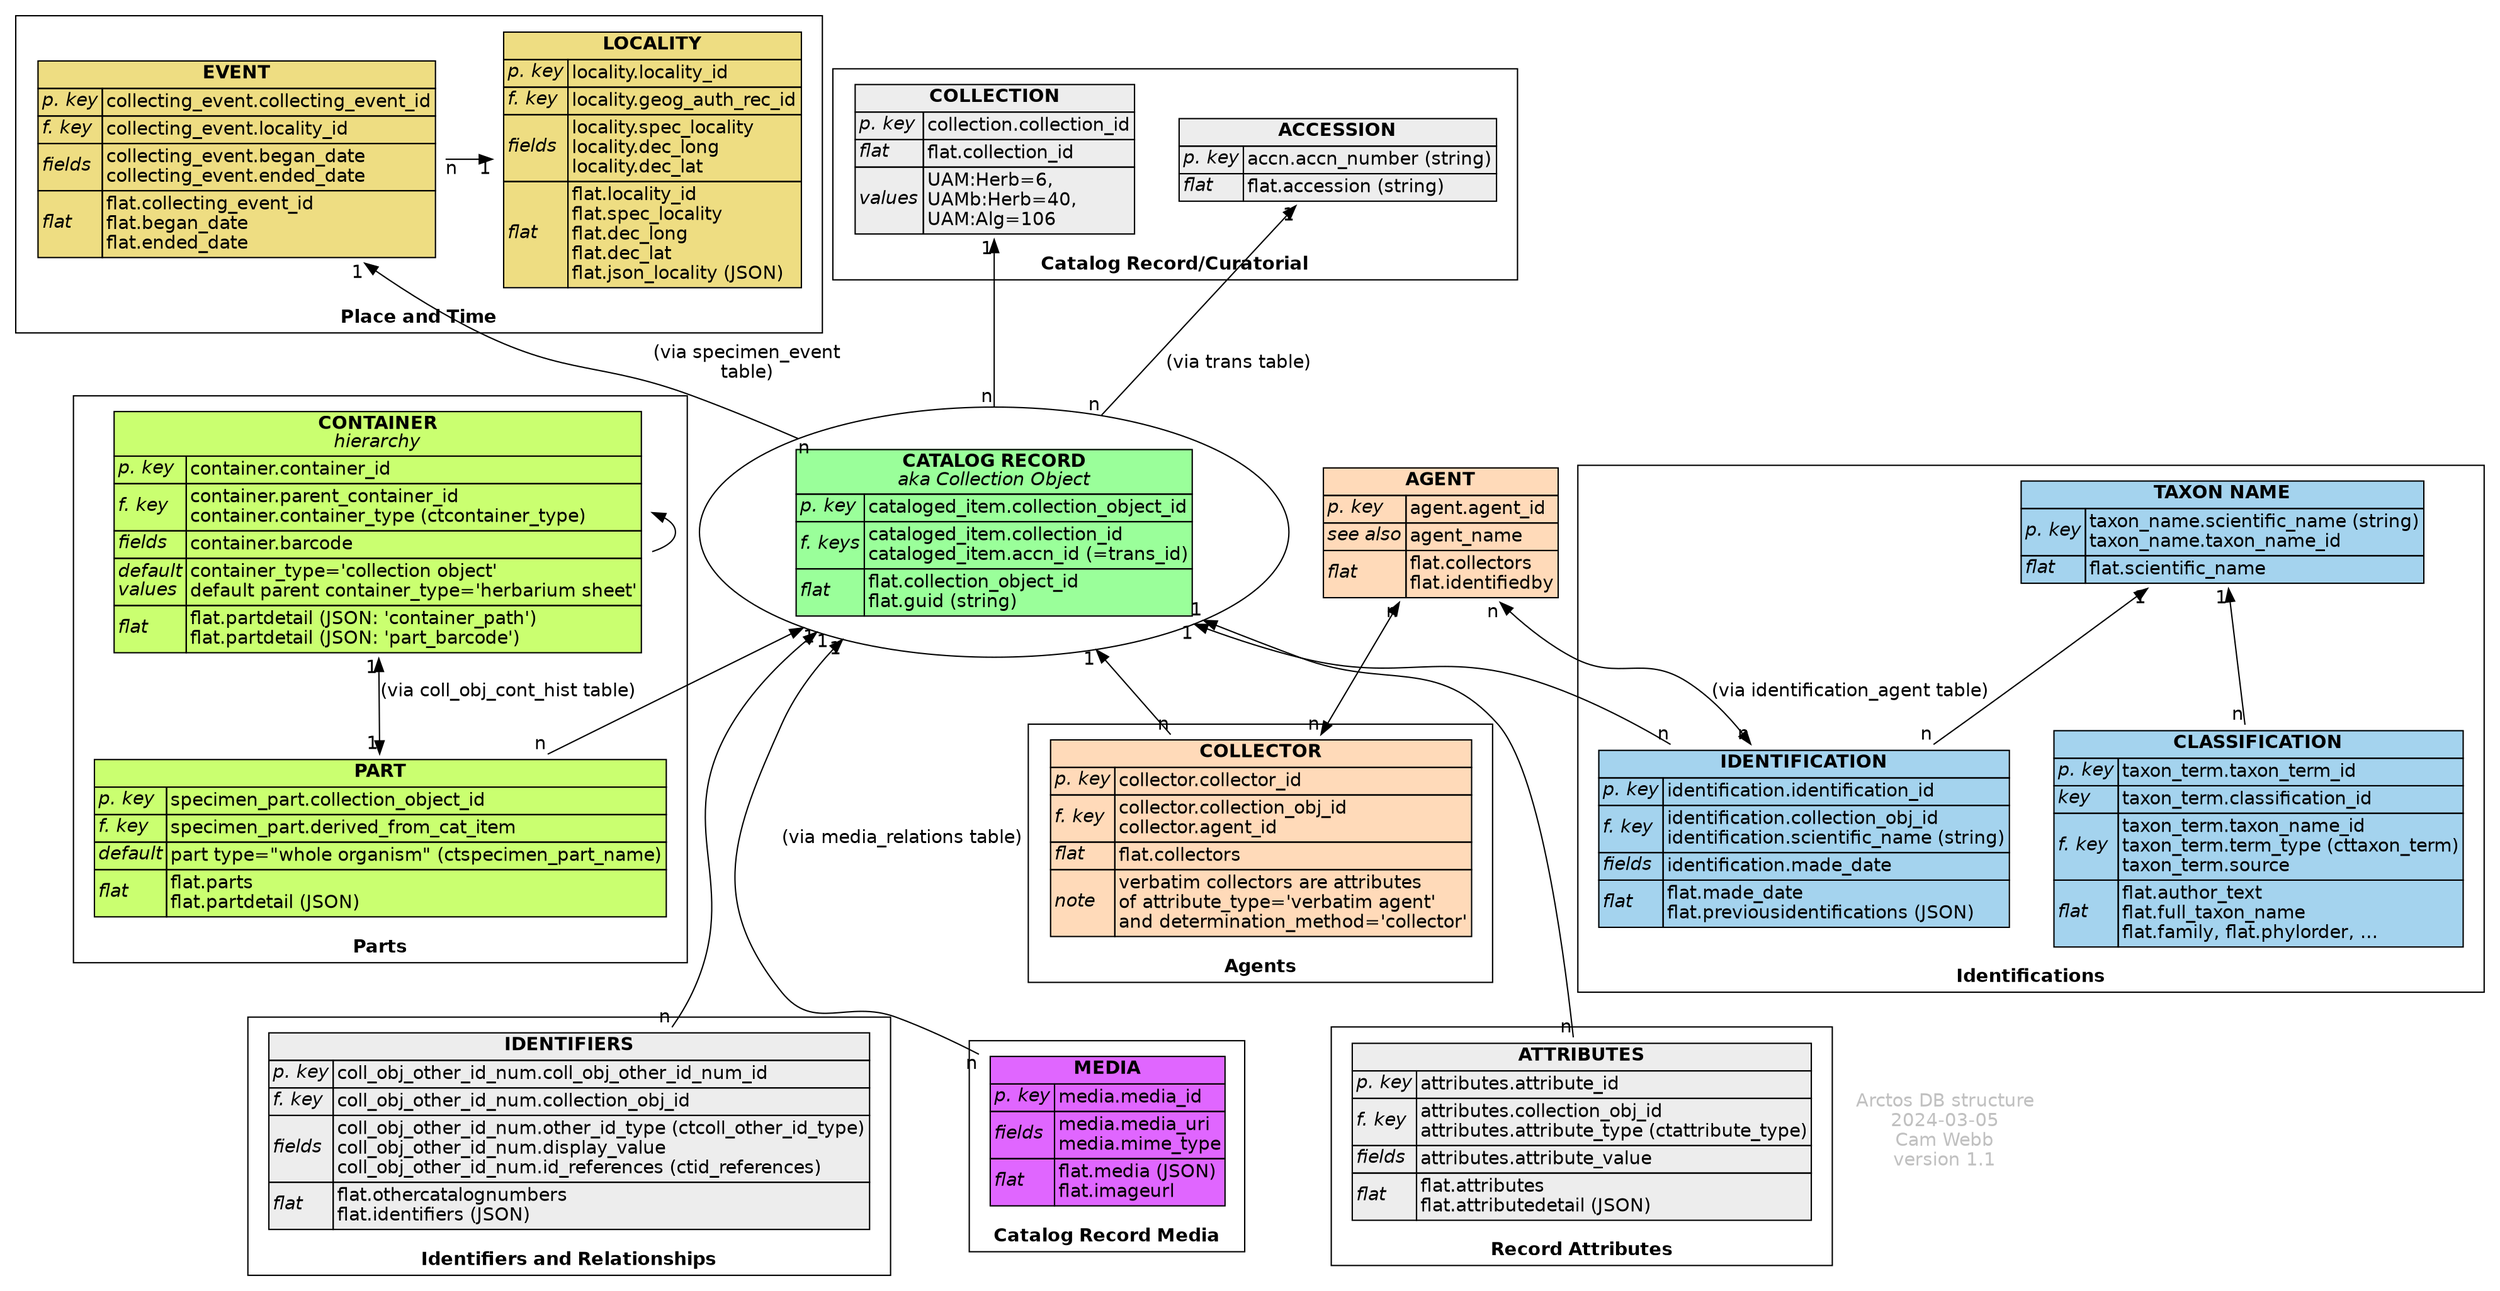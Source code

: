 // Arctos DB structure
// Cam Webb <cw@camwebb.info>
// 2024-03-06
// Version 1.1

digraph flow {
  node [fontname="Helvetica",shape=plaintext]
  edge [fontname="Helvetica"]
  overlap=false
  newrank=true
  ranksep=0.5
  rankdir=BT
  //
  // RECORD
  //
  record [
    shape=oval,
    label=<
    <TABLE  BORDER="0" CELLBORDER="1"  CELLSPACING="0" BGCOLOR="palegreen1">
    //
    <TR>
    <TD COLSPAN="2"><B>CATALOG RECORD</B><BR/><I>aka Collection Object</I></TD>
    </TR>
    //
    <TR><TD ALIGN="LEFT"><I>p. key</I></TD>
    <TD ALIGN="LEFT" BALIGN="LEFT" HREF="https://arctos.database.museum/tblbrowse.cfm?tbl=cataloged_item">cataloged_item.collection_object_id</TD></TR>
    //
    <TR>
    <TD ALIGN="LEFT"><I>f. keys</I></TD>
    <TD ALIGN="LEFT" BALIGN="LEFT" HREF="https://arctos.database.museum/tblbrowse.cfm?tbl=cataloged_item">cataloged_item.collection_id<BR/>cataloged_item.accn_id (=trans_id)</TD>
    </TR>
    //
    <TR>
    <TD ALIGN="LEFT"><I>flat</I></TD>
    <TD ALIGN="LEFT" BALIGN="LEFT" HREF="https://arctos.database.museum/tblbrowse.cfm?tbl=flat">flat.collection_object_id<BR/>flat.guid (string)</TD>
    </TR>
    //
    </TABLE>>
  ]
  //
  subgraph clusterParts {
    label="Parts"
    fontname="Helvetica-Bold"
    //
    // PART
    //
    part [
      label=<
      <TABLE  BORDER="0" CELLBORDER="1"  CELLSPACING="0" BGCOLOR="darkolivegreen1">
      <TR><TD COLSPAN="2"><B>PART</B></TD></TR>
      //
      <TR>
      <TD ALIGN="LEFT"><I>p. key</I></TD>
      <TD ALIGN="LEFT" HREF="https://arctos.database.museum/tblbrowse.cfm?tbl=specimen_part">specimen_part.collection_object_id</TD>
      </TR>
      //
      <TR>
      <TD ALIGN="LEFT"><I>f. key</I></TD>
      <TD ALIGN="LEFT" HREF="https://arctos.database.museum/tblbrowse.cfm?tbl=specimen_part">specimen_part.derived_from_cat_item</TD>
      </TR>
      //
      <TR>
      <TD ALIGN="LEFT"><I>default</I></TD>
      <TD ALIGN="LEFT" HREF="https://arctos.database.museum/info/ctDocumentation.cfm?table=ctspecimen_part_name">part type="whole organism" (ctspecimen_part_name)</TD>
      </TR>
      //
      <TR>
      <TD ALIGN="LEFT"><I>flat</I></TD>
      <TD BALIGN="LEFT" ALIGN="LEFT" HREF="https://arctos.database.museum/tblbrowse.cfm?tbl=flat">flat.parts<BR/>flat.partdetail (JSON)</TD>
      </TR>
      </TABLE>>
    ]
    //
    part -> container [dir=both,taillabel="1",headlabel="1",label="(via coll_obj_cont_hist table)",href="https://arctos.database.museum/tblbrowse.cfm?tbl=coll_obj_cont_hist"]
    container -> container
    //
    // CONTAINER
    //
    container [
      label=<
      <TABLE  BORDER="0" CELLBORDER="1"  CELLSPACING="0" BGCOLOR="darkolivegreen1">
      //
      <TR><TD COLSPAN="2"><B>CONTAINER</B><BR/><I>hierarchy</I></TD></TR>
      //
      <TR>
      <TD ALIGN="LEFT"><I>p. key</I></TD>
      <TD ALIGN="LEFT" HREF="https://arctos.database.museum/tblbrowse.cfm?tbl=container">container.container_id</TD>
      </TR>
      //
      <TR>
      <TD ALIGN="LEFT"><I>f. key</I></TD>
      <TD BALIGN="LEFT" ALIGN="LEFT" HREF="https://arctos.database.museum/tblbrowse.cfm?tbl=container">container.parent_container_id<BR/>container.container_type (ctcontainer_type)</TD>
      </TR>
      //
      <TR>
      <TD ALIGN="LEFT"><I>fields</I></TD>
      <TD ALIGN="LEFT" HREF="https://arctos.database.museum/tblbrowse.cfm?tbl=container">container.barcode</TD>
      </TR>
      //
      <TR>
      <TD BALIGN="LEFT" ALIGN="LEFT"><I>default<BR/>values</I></TD>
      <TD ALIGN="LEFT" BALIGN="LEFT" HREF="https://arctos.database.museum/tblbrowse.cfm?tbl=container">container_type='collection object'<BR/>default parent container_type='herbarium sheet'</TD>
      </TR>
      //
      <TR>
      <TD ALIGN="LEFT"><I>flat</I></TD>
      <TD BALIGN="LEFT" ALIGN="LEFT" HREF="https://arctos.database.museum/tblbrowse.cfm?tbl=flat">flat.partdetail (JSON: 'container_path')<BR/>flat.partdetail (JSON: 'part_barcode')</TD>
      </TR>
      //
      </TABLE>>
    ]
  }
  part -> record [taillabel="n",headlabel="1"]
  //
  subgraph clusterTimePlace {
    label="Place and Time"
    fontname="Helvetica-Bold"
    rank=same
    //
    // EVENT
    //
    event [
      label=<
      <TABLE  BORDER="0" CELLBORDER="1"  CELLSPACING="0" BGCOLOR="lightgoldenrod">
      //
      <TR><TD COLSPAN="2"><B>EVENT</B></TD></TR>
      //
      <TR><TD ALIGN="LEFT"><I>p. key</I></TD>
      <TD ALIGN="LEFT" HREF="https://arctos.database.museum/tblbrowse.cfm?tbl=collecting_event">collecting_event.collecting_event_id</TD></TR>
      //
      <TR><TD ALIGN="LEFT"><I>f. key</I></TD>
      <TD ALIGN="LEFT" HREF="https://arctos.database.museum/tblbrowse.cfm?tbl=collecting_event">collecting_event.locality_id</TD></TR>
      //
      <TR><TD ALIGN="LEFT"><I>fields</I></TD>
      <TD ALIGN="LEFT" HREF="https://arctos.database.museum/tblbrowse.cfm?tbl=collecting_event" BALIGN="LEFT">collecting_event.began_date<BR/>collecting_event.ended_date</TD></TR>
      //
      <TR><TD ALIGN="LEFT"><I>flat</I></TD>
      <TD ALIGN="LEFT" HREF="https://arctos.database.museum/tblbrowse.cfm?tbl=flat" BALIGN="LEFT">flat.collecting_event_id<BR/>flat.began_date<BR/>flat.ended_date</TD></TR>
      //
      </TABLE>>
    ]
    //
    // LOCALITY
    //
    locality [
      label=<
      <TABLE  BORDER="0" CELLBORDER="1"  CELLSPACING="0" BGCOLOR="lightgoldenrod">
      //
      <TR><TD COLSPAN="2"><B>LOCALITY</B></TD></TR>
      //
      <TR><TD ALIGN="LEFT"><I>p. key</I></TD>
      <TD ALIGN="LEFT" HREF="https://arctos.database.museum/tblbrowse.cfm?tbl=locality">locality.locality_id</TD></TR>
      //
      <TR><TD ALIGN="LEFT"><I>f. key</I></TD>
      <TD ALIGN="LEFT" HREF="https://arctos.database.museum/tblbrowse.cfm?tbl=locality">locality.geog_auth_rec_id</TD></TR>
      //
      <TR><TD ALIGN="LEFT"><I>fields</I></TD>
      <TD ALIGN="LEFT" BALIGN="LEFT" HREF="https://arctos.database.museum/tblbrowse.cfm?tbl=locality">locality.spec_locality<BR/>locality.dec_long<BR/>locality.dec_lat</TD></TR>
      //
      <TR><TD ALIGN="LEFT"><I>flat</I></TD>
      <TD ALIGN="LEFT" BALIGN="LEFT" HREF="https://arctos.database.museum/tblbrowse.cfm?tbl=flat">flat.locality_id<BR/>flat.spec_locality<BR/>flat.dec_long<BR/>flat.dec_lat<BR/>flat.json_locality (JSON)</TD></TR>
      //
      </TABLE>>
    ]
    event -> locality [taillabel="n",headlabel="1"]
  }
  record -> event [taillabel="n",headlabel="1",
                   label="(via specimen_event\ntable)",
                   href="https://arctos.database.museum/tblbrowse.cfm?tbl=specimen_event"]
  //
  subgraph clusterAccn {
    label="Catalog Record/Curatorial"
    fontname="Helvetica-Bold"
    //
    // ACCESSION
    //
    accn [
      shape=plaintext,
      label=<
      <TABLE  BORDER="0" CELLBORDER="1"  CELLSPACING="0"  BGCOLOR="gray93">
      //
      <TR><TD COLSPAN="2"><B>ACCESSION</B></TD></TR>
      //
      <TR><TD ALIGN="LEFT"><I>p. key</I></TD>
      <TD ALIGN="LEFT" HREF="https://arctos.database.museum/tblbrowse.cfm?tbl=accn">accn.accn_number (string)</TD></TR>
      <TR><TD ALIGN="LEFT"><I>flat</I></TD>
      <TD ALIGN="LEFT" HREF="https://arctos.database.museum/tblbrowse.cfm?tbl=flat">flat.accession (string)</TD></TR>
      </TABLE>>
    ]
    //
    // COLLECTION
    //
    collection [
      shape=plaintext,
      label=<
      <TABLE  BORDER="0" CELLBORDER="1"  CELLSPACING="0" BGCOLOR="gray93">
      //
      <TR>
      <TD COLSPAN="2"><B>COLLECTION</B></TD>
      </TR>
      //
      <TR>
      <TD ALIGN="LEFT"><I>p. key</I></TD>
      <TD ALIGN="LEFT" HREF="https://arctos.database.museum/tblbrowse.cfm?tbl=collection">collection.collection_id</TD>
      </TR>
      //
      <TR>
      <TD ALIGN="LEFT"><I>flat</I></TD>
      <TD ALIGN="LEFT" HREF="https://arctos.database.museum/tblbrowse.cfm?tbl=flat">flat.collection_id</TD>
      </TR>
      //
      <TR><TD ALIGN="LEFT"><I>values</I></TD>
      <TD ALIGN="LEFT" BALIGN="LEFT">UAM:Herb=6,<BR/>UAMb:Herb=40,<BR/>UAM:Alg=106</TD></TR>
      </TABLE>>
    ]
  }
  record -> accn [taillabel="n",headlabel="1",
                  label="(via trans table)",
                  href="https://arctos.database.museum/tblbrowse.cfm?tbl=trans"
                    ]
  record -> collection [taillabel="n",headlabel="1"]
  //
  // IDENTIFIERS
  //
  subgraph clusterIds {
    label="Identifiers and Relationships"
    fontname="Helvetica-Bold"
    //
    ids [
      label=<
      <TABLE  BORDER="0" CELLBORDER="1"  CELLSPACING="0" BGCOLOR="gray93">
      //
      <TR>
      <TD COLSPAN="2"><B>IDENTIFIERS</B></TD>
      </TR>
      //
      <TR>
      <TD ALIGN="LEFT"><I>p. key</I></TD>
      <TD ALIGN="LEFT" HREF="https://arctos.database.museum/tblbrowse.cfm?tbl=coll_obj_other_id_num">coll_obj_other_id_num.coll_obj_other_id_num_id</TD>
      </TR>
      //
      <TR>
      <TD ALIGN="LEFT"><I>f. key</I></TD>
      <TD ALIGN="LEFT" HREF="https://arctos.database.museum/tblbrowse.cfm?tbl=coll_obj_other_id_num">coll_obj_other_id_num.collection_obj_id</TD>
      </TR>
      //
      <TR>
      <TD ALIGN="LEFT"><I>fields</I></TD>
      <TD ALIGN="LEFT" HREF="https://arctos.database.museum/tblbrowse.cfm?tbl=coll_obj_other_id_num" BALIGN="LEFT">coll_obj_other_id_num.other_id_type (ctcoll_other_id_type)<BR/>coll_obj_other_id_num.display_value<BR/>coll_obj_other_id_num.id_references (ctid_references)</TD>
      </TR>
      //
      <TR>
      <TD ALIGN="LEFT"><I>flat</I></TD>
      <TD ALIGN="LEFT" BALIGN="LEFT" HREF="https://arctos.database.museum/tblbrowse.cfm?tbl=flat">flat.othercatalognumbers<BR/>flat.identifiers (JSON)</TD>
      </TR>
      //
      </TABLE>>
    ]
  }
  ids -> record [taillabel="n",headlabel="1"]
  ids -> part [style=invis] //dummy
  //
  subgraph clusterDets {
    label="Identifications"
    fontname="Helvetica-Bold"
    //
    // DET
    //
    det [
      label=<
      <TABLE  BORDER="0" CELLBORDER="1"  CELLSPACING="0" BGCOLOR="lightskyblue2">
      //
      <TR>
      <TD COLSPAN="2"><B>IDENTIFICATION</B></TD>
      </TR>
      //
      <TR>
      <TD ALIGN="LEFT"><I>p. key</I></TD>
      <TD ALIGN="LEFT" HREF="https://arctos.database.museum/tblbrowse.cfm?tbl=identification">identification.identification_id</TD>
      </TR>
      //
      <TR>
      <TD ALIGN="LEFT"><I>f. key</I></TD>
      <TD ALIGN="LEFT" BALIGN="LEFT" HREF="https://arctos.database.museum/tblbrowse.cfm?tbl=identification">identification.collection_obj_id<BR/>identification.scientific_name (string)</TD>
      </TR>
      //
      <TR>
      <TD ALIGN="LEFT"><I>fields</I></TD>
      <TD ALIGN="LEFT" HREF="https://arctos.database.museum/tblbrowse.cfm?tbl=identification" BALIGN="LEFT">identification.made_date</TD>
      </TR>
      //
      <TR>
      <TD ALIGN="LEFT"><I>flat</I></TD>
      <TD ALIGN="LEFT" BALIGN="LEFT" HREF="https://arctos.database.museum/tblbrowse.cfm?tbl=flat">flat.made_date<BR/>flat.previousidentifications (JSON)</TD>
      </TR>
      //
      </TABLE>>
    ]
    //
    // TAXON NAME
    //
    name [
      label=<
      <TABLE  BORDER="0" CELLBORDER="1"  CELLSPACING="0" BGCOLOR="lightskyblue2">
      //
      <TR>
      <TD COLSPAN="2"><B>TAXON NAME</B></TD>
      </TR>
      //
      <TR>
      <TD ALIGN="LEFT"><I>p. key</I></TD>
      <TD ALIGN="LEFT" BALIGN="LEFT" HREF="https://arctos.database.museum/tblbrowse.cfm?tbl=taxon_name">taxon_name.scientific_name (string)<BR/>taxon_name.taxon_name_id</TD>
      </TR>
      //
      <TR>
      <TD ALIGN="LEFT"><I>flat</I></TD>
      <TD ALIGN="LEFT" BALIGN="LEFT" HREF="https://arctos.database.museum/tblbrowse.cfm?tbl=flat">flat.scientific_name</TD>
      </TR>
      //
      </TABLE>>
    ]
    det -> name [taillabel="n",headlabel="1"]
    //
    // CLASSIFICATION
    //
    class [
      label=<
      <TABLE  BORDER="0" CELLBORDER="1"  CELLSPACING="0" BGCOLOR="lightskyblue2">
      //
      <TR>
      <TD COLSPAN="2"><B>CLASSIFICATION</B></TD>
      </TR>
      //
      <TR>
      <TD ALIGN="LEFT"><I>p. key</I></TD>
      <TD ALIGN="LEFT" HREF="https://arctos.database.museum/tblbrowse.cfm?tbl=taxon_term">taxon_term.taxon_term_id</TD>
      </TR>
      //
      <TR>
      <TD ALIGN="LEFT"><I>key</I></TD>
      <TD ALIGN="LEFT" HREF="https://arctos.database.museum/tblbrowse.cfm?tbl=taxon_term">taxon_term.classification_id</TD>
      </TR>
      //
      <TR>
      <TD ALIGN="LEFT"><I>f. key</I></TD>
      <TD ALIGN="LEFT" BALIGN="LEFT" HREF="https://arctos.database.museum/tblbrowse.cfm?tbl=taxon_term">taxon_term.taxon_name_id<BR/>taxon_term.term_type (cttaxon_term)<BR/>taxon_term.source</TD>
      </TR>
      //
      <TR>
      <TD ALIGN="LEFT"><I>flat</I></TD>
      <TD ALIGN="LEFT" BALIGN="LEFT" HREF="https://arctos.database.museum/tblbrowse.cfm?tbl=flat">flat.author_text<BR/>flat.full_taxon_name<BR/>flat.family, flat.phylorder, ...</TD>
      </TR>
      //
      </TABLE>>
    ]
    class -> name [taillabel="n",headlabel="1"]
  }
  det -> record [taillabel="n",headlabel="1"]
  //
  // AGENT
  //
  agent [
    label=<
    <TABLE  BORDER="0" CELLBORDER="1"  CELLSPACING="0" BGCOLOR="peachpuff">
    //
    <TR>
    <TD COLSPAN="2"><B>AGENT</B></TD>
    </TR>
    //
    <TR>
    <TD ALIGN="LEFT"><I>p. key</I></TD>
    <TD ALIGN="LEFT" HREF="https://arctos.database.museum/tblbrowse.cfm?tbl=agent">agent.agent_id</TD>
    </TR>
    //
    <TR>
    <TD ALIGN="LEFT"><I>see also</I></TD>
    <TD ALIGN="LEFT" BALIGN="LEFT" HREF="https://arctos.database.museum/tblbrowse.cfm?tbl=agent_name">agent_name</TD>
    </TR>
    //
    <TR>
    <TD ALIGN="LEFT"><I>flat</I></TD>
    <TD ALIGN="LEFT" BALIGN="LEFT" HREF="https://arctos.database.museum/tblbrowse.cfm?tbl=flat">flat.collectors<BR/>flat.identifiedby</TD>
    </TR>
    //
    </TABLE>>
  ]
  det -> agent [taillabel="n",headlabel="n", dir=both,
                label="(via identification_agent table)",
                href="https://arctos.database.museum/tblbrowse.cfm?tbl=identification_agent" ]
  //
  // ATTRIBUTES
  //
  subgraph clusterAttr {
    label="Record Attributes"
    fontname="Helvetica-Bold"
    attr [
      label=<
      <TABLE  BORDER="0" CELLBORDER="1"  CELLSPACING="0" BGCOLOR="gray93">
      //
      <TR>
      <TD COLSPAN="2"><B>ATTRIBUTES</B></TD>
      </TR>
      //
      <TR>
      <TD ALIGN="LEFT"><I>p. key</I></TD>
      <TD ALIGN="LEFT" HREF="https://arctos.database.museum/tblbrowse.cfm?tbl=attributes">attributes.attribute_id</TD>
      </TR>
      //
      <TR>
      <TD ALIGN="LEFT"><I>f. key</I></TD>
      <TD ALIGN="LEFT" BALIGN="LEFT" HREF="https://arctos.database.museum/tblbrowse.cfm?tbl=attributes">attributes.collection_obj_id<BR/>attributes.attribute_type (ctattribute_type)</TD>
      </TR>
      //
      <TR>
      <TD ALIGN="LEFT"><I>fields</I></TD>
      <TD ALIGN="LEFT" BALIGN="LEFT" HREF="https://arctos.database.museum/tblbrowse.cfm?tbl=attributes">attributes.attribute_value</TD>
      </TR>
      //
      <TR>
      <TD ALIGN="LEFT"><I>flat</I></TD>
      <TD ALIGN="LEFT" BALIGN="LEFT" HREF="https://arctos.database.museum/tblbrowse.cfm?tbl=flat">flat.attributes<BR/>flat.attributedetail (JSON)</TD>
      </TR>
      //
      </TABLE>>
    ]
  }
  attr -> record [taillabel="n",headlabel="1"]
  attr -> det [style=invis] //dummy
  //
  // COLLECTOR
  //
  subgraph clusterCollector {
    label="Agents"
    fontname="Helvetica-Bold"
    //
    collector [
      label=<
      <TABLE  BORDER="0" CELLBORDER="1"  CELLSPACING="0" BGCOLOR="peachpuff">
      //
      <TR>
      <TD COLSPAN="2"><B>COLLECTOR</B></TD>
      </TR>
      //
      <TR>
      <TD ALIGN="LEFT"><I>p. key</I></TD>
      <TD ALIGN="LEFT" HREF="https://arctos.database.museum/tblbrowse.cfm?tbl=collector">collector.collector_id</TD>
      </TR>
      //
      <TR>
      <TD ALIGN="LEFT"><I>f. key</I></TD>
      <TD ALIGN="LEFT" BALIGN="LEFT" HREF="https://arctos.database.museum/tblbrowse.cfm?tbl=collector">collector.collection_obj_id<BR/>collector.agent_id</TD>
      </TR>
      //
      <TR>
      <TD ALIGN="LEFT"><I>flat</I></TD>
      <TD ALIGN="LEFT" BALIGN="LEFT" HREF="https://arctos.database.museum/tblbrowse.cfm?tbl=flat">flat.collectors</TD>
      </TR>
      //
      <TR>
      <TD ALIGN="LEFT"><I>note</I></TD>
      <TD ALIGN="LEFT" BALIGN="LEFT" HREF="https://arctos.database.museum/tblbrowse.cfm?tbl=attributes">verbatim collectors are attributes<BR/>of attribute_type='verbatim agent'<BR/>and determination_method='collector'</TD>
      </TR>
      //
      </TABLE>>
    ]
  }
  collector -> record [taillabel="n",headlabel="1"]
  collector -> agent [taillabel="n",headlabel="n",dir=both]
  //
  subgraph clusterMedia {
    label="Catalog Record Media"
    fontname="Helvetica-Bold"
    //
    // MEDIA
    //
    media [
      label=<
      <TABLE  BORDER="0" CELLBORDER="1"  CELLSPACING="0" BGCOLOR="mediumorchid1">
      //
      <TR>
      <TD COLSPAN="2"><B>MEDIA</B></TD>
      </TR>
      //
      <TR>
      <TD ALIGN="LEFT"><I>p. key</I></TD>
      <TD ALIGN="LEFT" HREF="https://arctos.database.museum/tblbrowse.cfm?tbl=media">media.media_id</TD>
      </TR>
      //
      <TR>
      <TD ALIGN="LEFT"><I>fields</I></TD>
      <TD ALIGN="LEFT" BALIGN="LEFT" HREF="https://arctos.database.museum/tblbrowse.cfm?tbl=media">media.media_uri<BR/>media.mime_type</TD>
      </TR>
      //
      <TR>
      <TD ALIGN="LEFT"><I>flat</I></TD>
      <TD ALIGN="LEFT" BALIGN="LEFT" HREF="https://arctos.database.museum/tblbrowse.cfm?tbl=flat">flat.media (JSON)<BR/>flat.imageurl</TD>
      </TR>
      //
      </TABLE>>
    ]
  }
  media -> record [taillabel="n",headlabel="1",
                   label="(via media_relations table)",
                   href="https://arctos.database.museum/tblbrowse.cfm?tbl=media_relations"
                   ]
  //media -> part [style=invis]
  media -> collector [style=invis]
  //
  notes [label="Arctos DB structure\n2024-03-05\nCam Webb\nversion 1.1",fontcolor=gray,color=gray]
}

